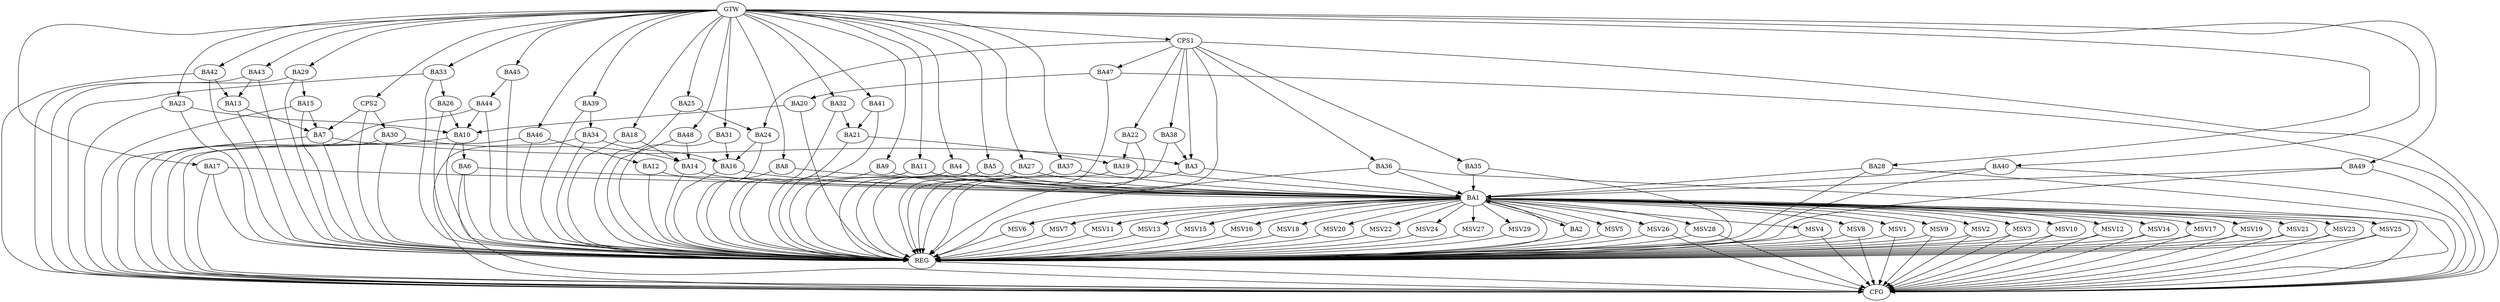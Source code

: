 strict digraph G {
  BA1 [ label="BA1" ];
  BA2 [ label="BA2" ];
  BA3 [ label="BA3" ];
  BA4 [ label="BA4" ];
  BA5 [ label="BA5" ];
  BA6 [ label="BA6" ];
  BA7 [ label="BA7" ];
  BA8 [ label="BA8" ];
  BA9 [ label="BA9" ];
  BA10 [ label="BA10" ];
  BA11 [ label="BA11" ];
  BA12 [ label="BA12" ];
  BA13 [ label="BA13" ];
  BA14 [ label="BA14" ];
  BA15 [ label="BA15" ];
  BA16 [ label="BA16" ];
  BA17 [ label="BA17" ];
  BA18 [ label="BA18" ];
  BA19 [ label="BA19" ];
  BA20 [ label="BA20" ];
  BA21 [ label="BA21" ];
  BA22 [ label="BA22" ];
  BA23 [ label="BA23" ];
  BA24 [ label="BA24" ];
  BA25 [ label="BA25" ];
  BA26 [ label="BA26" ];
  BA27 [ label="BA27" ];
  BA28 [ label="BA28" ];
  BA29 [ label="BA29" ];
  BA30 [ label="BA30" ];
  BA31 [ label="BA31" ];
  BA32 [ label="BA32" ];
  BA33 [ label="BA33" ];
  BA34 [ label="BA34" ];
  BA35 [ label="BA35" ];
  BA36 [ label="BA36" ];
  BA37 [ label="BA37" ];
  BA38 [ label="BA38" ];
  BA39 [ label="BA39" ];
  BA40 [ label="BA40" ];
  BA41 [ label="BA41" ];
  BA42 [ label="BA42" ];
  BA43 [ label="BA43" ];
  BA44 [ label="BA44" ];
  BA45 [ label="BA45" ];
  BA46 [ label="BA46" ];
  BA47 [ label="BA47" ];
  BA48 [ label="BA48" ];
  BA49 [ label="BA49" ];
  CPS1 [ label="CPS1" ];
  CPS2 [ label="CPS2" ];
  GTW [ label="GTW" ];
  REG [ label="REG" ];
  CFG [ label="CFG" ];
  MSV1 [ label="MSV1" ];
  MSV2 [ label="MSV2" ];
  MSV3 [ label="MSV3" ];
  MSV4 [ label="MSV4" ];
  MSV5 [ label="MSV5" ];
  MSV6 [ label="MSV6" ];
  MSV7 [ label="MSV7" ];
  MSV8 [ label="MSV8" ];
  MSV9 [ label="MSV9" ];
  MSV10 [ label="MSV10" ];
  MSV11 [ label="MSV11" ];
  MSV12 [ label="MSV12" ];
  MSV13 [ label="MSV13" ];
  MSV14 [ label="MSV14" ];
  MSV15 [ label="MSV15" ];
  MSV16 [ label="MSV16" ];
  MSV17 [ label="MSV17" ];
  MSV18 [ label="MSV18" ];
  MSV19 [ label="MSV19" ];
  MSV20 [ label="MSV20" ];
  MSV21 [ label="MSV21" ];
  MSV22 [ label="MSV22" ];
  MSV23 [ label="MSV23" ];
  MSV24 [ label="MSV24" ];
  MSV25 [ label="MSV25" ];
  MSV26 [ label="MSV26" ];
  MSV27 [ label="MSV27" ];
  MSV28 [ label="MSV28" ];
  MSV29 [ label="MSV29" ];
  BA1 -> BA2;
  BA2 -> BA1;
  BA3 -> BA1;
  BA4 -> BA1;
  BA5 -> BA1;
  BA6 -> BA1;
  BA7 -> BA3;
  BA8 -> BA1;
  BA9 -> BA1;
  BA10 -> BA6;
  BA11 -> BA1;
  BA12 -> BA1;
  BA13 -> BA7;
  BA14 -> BA1;
  BA15 -> BA7;
  BA16 -> BA1;
  BA17 -> BA1;
  BA18 -> BA14;
  BA19 -> BA1;
  BA20 -> BA10;
  BA21 -> BA19;
  BA22 -> BA19;
  BA23 -> BA10;
  BA24 -> BA16;
  BA25 -> BA24;
  BA26 -> BA10;
  BA27 -> BA1;
  BA28 -> BA1;
  BA29 -> BA15;
  BA30 -> BA14;
  BA31 -> BA16;
  BA32 -> BA21;
  BA33 -> BA26;
  BA34 -> BA16;
  BA35 -> BA1;
  BA36 -> BA1;
  BA37 -> BA1;
  BA38 -> BA3;
  BA39 -> BA34;
  BA40 -> BA1;
  BA41 -> BA21;
  BA42 -> BA13;
  BA43 -> BA13;
  BA44 -> BA10;
  BA45 -> BA44;
  BA46 -> BA12;
  BA47 -> BA20;
  BA48 -> BA14;
  BA49 -> BA1;
  CPS1 -> BA22;
  CPS1 -> BA35;
  CPS1 -> BA24;
  CPS1 -> BA38;
  CPS1 -> BA36;
  CPS1 -> BA3;
  CPS1 -> BA47;
  CPS2 -> BA30;
  CPS2 -> BA7;
  GTW -> BA4;
  GTW -> BA5;
  GTW -> BA8;
  GTW -> BA9;
  GTW -> BA11;
  GTW -> BA17;
  GTW -> BA18;
  GTW -> BA23;
  GTW -> BA25;
  GTW -> BA27;
  GTW -> BA28;
  GTW -> BA29;
  GTW -> BA31;
  GTW -> BA32;
  GTW -> BA33;
  GTW -> BA37;
  GTW -> BA39;
  GTW -> BA40;
  GTW -> BA41;
  GTW -> BA42;
  GTW -> BA43;
  GTW -> BA45;
  GTW -> BA46;
  GTW -> BA48;
  GTW -> BA49;
  GTW -> CPS1;
  GTW -> CPS2;
  BA1 -> REG;
  BA2 -> REG;
  BA3 -> REG;
  BA4 -> REG;
  BA5 -> REG;
  BA6 -> REG;
  BA7 -> REG;
  BA8 -> REG;
  BA9 -> REG;
  BA10 -> REG;
  BA11 -> REG;
  BA12 -> REG;
  BA13 -> REG;
  BA14 -> REG;
  BA15 -> REG;
  BA16 -> REG;
  BA17 -> REG;
  BA18 -> REG;
  BA19 -> REG;
  BA20 -> REG;
  BA21 -> REG;
  BA22 -> REG;
  BA23 -> REG;
  BA24 -> REG;
  BA25 -> REG;
  BA26 -> REG;
  BA27 -> REG;
  BA28 -> REG;
  BA29 -> REG;
  BA30 -> REG;
  BA31 -> REG;
  BA32 -> REG;
  BA33 -> REG;
  BA34 -> REG;
  BA35 -> REG;
  BA36 -> REG;
  BA37 -> REG;
  BA38 -> REG;
  BA39 -> REG;
  BA40 -> REG;
  BA41 -> REG;
  BA42 -> REG;
  BA43 -> REG;
  BA44 -> REG;
  BA45 -> REG;
  BA46 -> REG;
  BA47 -> REG;
  BA48 -> REG;
  BA49 -> REG;
  CPS1 -> REG;
  CPS2 -> REG;
  BA7 -> CFG;
  BA28 -> CFG;
  BA15 -> CFG;
  BA1 -> CFG;
  BA46 -> CFG;
  BA17 -> CFG;
  BA44 -> CFG;
  CPS1 -> CFG;
  BA36 -> CFG;
  BA30 -> CFG;
  BA23 -> CFG;
  BA42 -> CFG;
  BA49 -> CFG;
  BA29 -> CFG;
  BA47 -> CFG;
  BA40 -> CFG;
  BA43 -> CFG;
  BA34 -> CFG;
  BA6 -> CFG;
  BA33 -> CFG;
  BA10 -> CFG;
  REG -> CFG;
  BA1 -> MSV1;
  BA1 -> MSV2;
  BA1 -> MSV3;
  BA1 -> MSV4;
  BA1 -> MSV5;
  BA1 -> MSV6;
  MSV1 -> REG;
  MSV1 -> CFG;
  MSV2 -> REG;
  MSV2 -> CFG;
  MSV3 -> REG;
  MSV3 -> CFG;
  MSV4 -> REG;
  MSV4 -> CFG;
  MSV5 -> REG;
  MSV6 -> REG;
  BA1 -> MSV7;
  MSV7 -> REG;
  BA1 -> MSV8;
  BA1 -> MSV9;
  BA1 -> MSV10;
  MSV8 -> REG;
  MSV8 -> CFG;
  MSV9 -> REG;
  MSV9 -> CFG;
  MSV10 -> REG;
  MSV10 -> CFG;
  BA1 -> MSV11;
  BA1 -> MSV12;
  BA1 -> MSV13;
  MSV11 -> REG;
  MSV12 -> REG;
  MSV12 -> CFG;
  MSV13 -> REG;
  BA1 -> MSV14;
  BA1 -> MSV15;
  MSV14 -> REG;
  MSV14 -> CFG;
  MSV15 -> REG;
  BA1 -> MSV16;
  MSV16 -> REG;
  BA1 -> MSV17;
  BA1 -> MSV18;
  MSV17 -> REG;
  MSV17 -> CFG;
  MSV18 -> REG;
  BA1 -> MSV19;
  BA1 -> MSV20;
  MSV19 -> REG;
  MSV19 -> CFG;
  MSV20 -> REG;
  BA1 -> MSV21;
  BA1 -> MSV22;
  BA1 -> MSV23;
  MSV21 -> REG;
  MSV21 -> CFG;
  MSV22 -> REG;
  MSV23 -> REG;
  MSV23 -> CFG;
  BA1 -> MSV24;
  BA1 -> MSV25;
  BA1 -> MSV26;
  MSV24 -> REG;
  MSV25 -> REG;
  MSV25 -> CFG;
  MSV26 -> REG;
  MSV26 -> CFG;
  BA1 -> MSV27;
  BA1 -> MSV28;
  BA1 -> MSV29;
  MSV27 -> REG;
  MSV28 -> REG;
  MSV28 -> CFG;
  MSV29 -> REG;
}
